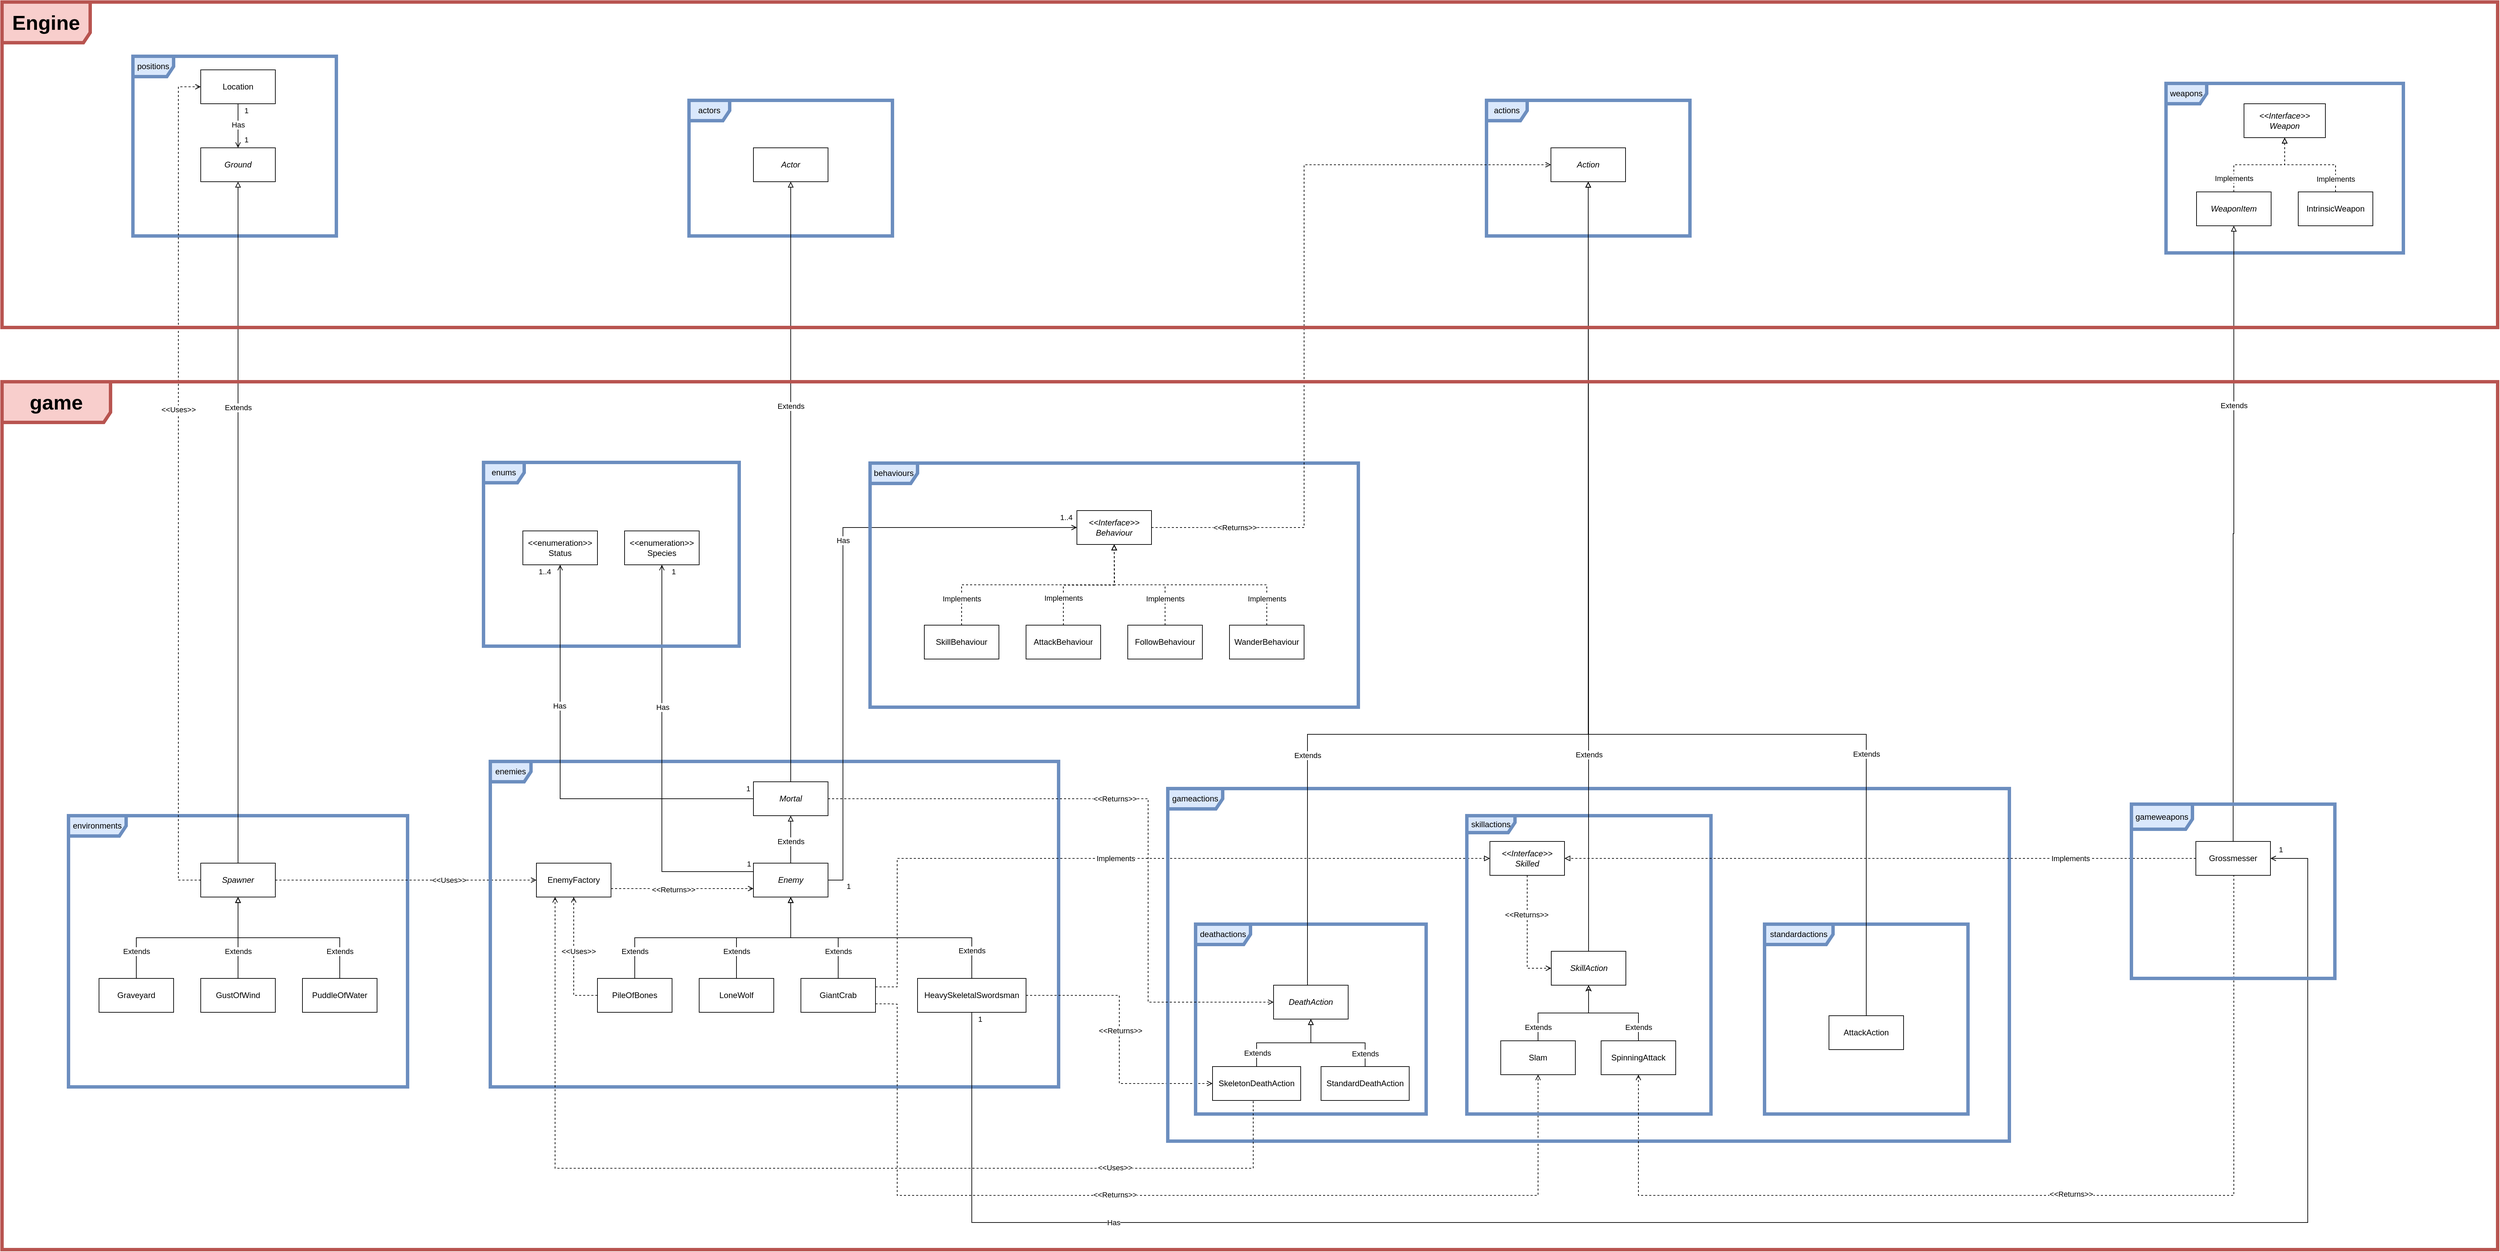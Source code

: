 <mxfile version="21.1.5" type="device">
  <diagram name="Page-1" id="rDroMqvgq4sp8sMrG8O2">
    <mxGraphModel dx="918" dy="1550" grid="1" gridSize="10" guides="1" tooltips="1" connect="1" arrows="1" fold="1" page="1" pageScale="1" pageWidth="850" pageHeight="1100" math="0" shadow="0">
      <root>
        <mxCell id="0" />
        <mxCell id="1" parent="0" />
        <mxCell id="DVrZE9xDPVvh2_FHzCL8-2" value="positions" style="shape=umlFrame;whiteSpace=wrap;html=1;pointerEvents=0;fillColor=#dae8fc;strokeColor=#6c8ebf;strokeWidth=5;" parent="1" vertex="1">
          <mxGeometry x="353" y="-320" width="300" height="265" as="geometry" />
        </mxCell>
        <mxCell id="DVrZE9xDPVvh2_FHzCL8-3" value="&lt;i&gt;Ground&lt;/i&gt;" style="html=1;whiteSpace=wrap;" parent="1" vertex="1">
          <mxGeometry x="453" y="-185" width="110" height="50" as="geometry" />
        </mxCell>
        <mxCell id="DVrZE9xDPVvh2_FHzCL8-4" value="environments" style="shape=umlFrame;whiteSpace=wrap;html=1;pointerEvents=0;width=85;height=30;fillColor=#dae8fc;strokeColor=#6c8ebf;strokeWidth=5;" parent="1" vertex="1">
          <mxGeometry x="258" y="800" width="500" height="400" as="geometry" />
        </mxCell>
        <mxCell id="DVrZE9xDPVvh2_FHzCL8-19" style="edgeStyle=orthogonalEdgeStyle;rounded=0;orthogonalLoop=1;jettySize=auto;html=1;exitX=0.5;exitY=0;exitDx=0;exitDy=0;entryX=0.5;entryY=1;entryDx=0;entryDy=0;endArrow=block;endFill=0;" parent="1" source="DVrZE9xDPVvh2_FHzCL8-6" target="DVrZE9xDPVvh2_FHzCL8-3" edge="1">
          <mxGeometry relative="1" as="geometry" />
        </mxCell>
        <mxCell id="DVrZE9xDPVvh2_FHzCL8-20" value="Extends" style="edgeLabel;html=1;align=center;verticalAlign=middle;resizable=0;points=[];" parent="DVrZE9xDPVvh2_FHzCL8-19" vertex="1" connectable="0">
          <mxGeometry x="-0.098" y="1" relative="1" as="geometry">
            <mxPoint x="1" y="-219" as="offset" />
          </mxGeometry>
        </mxCell>
        <mxCell id="DVrZE9xDPVvh2_FHzCL8-43" style="edgeStyle=orthogonalEdgeStyle;rounded=0;orthogonalLoop=1;jettySize=auto;html=1;exitX=1;exitY=0.5;exitDx=0;exitDy=0;entryX=0;entryY=0.5;entryDx=0;entryDy=0;dashed=1;endArrow=open;endFill=0;" parent="1" source="DVrZE9xDPVvh2_FHzCL8-6" target="DVrZE9xDPVvh2_FHzCL8-41" edge="1">
          <mxGeometry relative="1" as="geometry" />
        </mxCell>
        <mxCell id="DVrZE9xDPVvh2_FHzCL8-48" value="&amp;lt;&amp;lt;Uses&amp;gt;&amp;gt;" style="edgeLabel;html=1;align=center;verticalAlign=middle;resizable=0;points=[];" parent="DVrZE9xDPVvh2_FHzCL8-43" vertex="1" connectable="0">
          <mxGeometry x="0.383" y="2" relative="1" as="geometry">
            <mxPoint x="-10" y="2" as="offset" />
          </mxGeometry>
        </mxCell>
        <mxCell id="nA44q0fjmFgXWdIEp-3O-10" style="edgeStyle=orthogonalEdgeStyle;rounded=0;orthogonalLoop=1;jettySize=auto;html=1;exitX=0;exitY=0.5;exitDx=0;exitDy=0;entryX=0;entryY=0.5;entryDx=0;entryDy=0;dashed=1;endArrow=open;endFill=0;" parent="1" source="DVrZE9xDPVvh2_FHzCL8-6" target="nA44q0fjmFgXWdIEp-3O-5" edge="1">
          <mxGeometry relative="1" as="geometry">
            <Array as="points">
              <mxPoint x="420" y="895" />
              <mxPoint x="420" y="-275" />
            </Array>
          </mxGeometry>
        </mxCell>
        <mxCell id="nA44q0fjmFgXWdIEp-3O-11" value="&amp;lt;&amp;lt;Uses&amp;gt;&amp;gt;" style="edgeLabel;html=1;align=center;verticalAlign=middle;resizable=0;points=[];" parent="nA44q0fjmFgXWdIEp-3O-10" vertex="1" connectable="0">
          <mxGeometry x="0.177" y="-3" relative="1" as="geometry">
            <mxPoint x="-3" as="offset" />
          </mxGeometry>
        </mxCell>
        <mxCell id="DVrZE9xDPVvh2_FHzCL8-6" value="&lt;i&gt;Spawner&lt;/i&gt;" style="html=1;whiteSpace=wrap;" parent="1" vertex="1">
          <mxGeometry x="453" y="870" width="110" height="50" as="geometry" />
        </mxCell>
        <mxCell id="DVrZE9xDPVvh2_FHzCL8-13" style="edgeStyle=orthogonalEdgeStyle;rounded=0;orthogonalLoop=1;jettySize=auto;html=1;exitX=0.5;exitY=0;exitDx=0;exitDy=0;entryX=0.5;entryY=1;entryDx=0;entryDy=0;endArrow=block;endFill=0;" parent="1" source="DVrZE9xDPVvh2_FHzCL8-7" target="DVrZE9xDPVvh2_FHzCL8-6" edge="1">
          <mxGeometry relative="1" as="geometry" />
        </mxCell>
        <mxCell id="DVrZE9xDPVvh2_FHzCL8-16" value="Extends" style="edgeLabel;html=1;align=center;verticalAlign=middle;resizable=0;points=[];" parent="DVrZE9xDPVvh2_FHzCL8-13" vertex="1" connectable="0">
          <mxGeometry x="-0.703" relative="1" as="geometry">
            <mxPoint y="-22" as="offset" />
          </mxGeometry>
        </mxCell>
        <mxCell id="DVrZE9xDPVvh2_FHzCL8-7" value="GustOfWind" style="html=1;whiteSpace=wrap;" parent="1" vertex="1">
          <mxGeometry x="453" y="1040" width="110" height="50" as="geometry" />
        </mxCell>
        <mxCell id="DVrZE9xDPVvh2_FHzCL8-14" style="edgeStyle=orthogonalEdgeStyle;rounded=0;orthogonalLoop=1;jettySize=auto;html=1;exitX=0.5;exitY=0;exitDx=0;exitDy=0;entryX=0.5;entryY=1;entryDx=0;entryDy=0;endArrow=block;endFill=0;" parent="1" source="DVrZE9xDPVvh2_FHzCL8-8" target="DVrZE9xDPVvh2_FHzCL8-6" edge="1">
          <mxGeometry relative="1" as="geometry" />
        </mxCell>
        <mxCell id="DVrZE9xDPVvh2_FHzCL8-17" value="Extends" style="edgeLabel;html=1;align=center;verticalAlign=middle;resizable=0;points=[];" parent="DVrZE9xDPVvh2_FHzCL8-14" vertex="1" connectable="0">
          <mxGeometry x="-0.868" y="-1" relative="1" as="geometry">
            <mxPoint x="-1" y="-22" as="offset" />
          </mxGeometry>
        </mxCell>
        <mxCell id="DVrZE9xDPVvh2_FHzCL8-8" value="PuddleOfWater" style="html=1;whiteSpace=wrap;" parent="1" vertex="1">
          <mxGeometry x="603" y="1040" width="110" height="50" as="geometry" />
        </mxCell>
        <mxCell id="DVrZE9xDPVvh2_FHzCL8-12" style="edgeStyle=orthogonalEdgeStyle;rounded=0;orthogonalLoop=1;jettySize=auto;html=1;exitX=0.5;exitY=0;exitDx=0;exitDy=0;entryX=0.5;entryY=1;entryDx=0;entryDy=0;endArrow=block;endFill=0;" parent="1" source="DVrZE9xDPVvh2_FHzCL8-9" target="DVrZE9xDPVvh2_FHzCL8-6" edge="1">
          <mxGeometry relative="1" as="geometry" />
        </mxCell>
        <mxCell id="DVrZE9xDPVvh2_FHzCL8-18" value="Extends" style="edgeLabel;html=1;align=center;verticalAlign=middle;resizable=0;points=[];" parent="DVrZE9xDPVvh2_FHzCL8-12" vertex="1" connectable="0">
          <mxGeometry x="-0.885" y="2" relative="1" as="geometry">
            <mxPoint x="2" y="-25" as="offset" />
          </mxGeometry>
        </mxCell>
        <mxCell id="DVrZE9xDPVvh2_FHzCL8-9" value="Graveyard" style="html=1;whiteSpace=wrap;" parent="1" vertex="1">
          <mxGeometry x="303" y="1040" width="110" height="50" as="geometry" />
        </mxCell>
        <mxCell id="DVrZE9xDPVvh2_FHzCL8-21" value="actors" style="shape=umlFrame;whiteSpace=wrap;html=1;pointerEvents=0;fillColor=#dae8fc;strokeColor=#6c8ebf;strokeWidth=5;" parent="1" vertex="1">
          <mxGeometry x="1173" y="-255" width="300" height="200" as="geometry" />
        </mxCell>
        <mxCell id="DVrZE9xDPVvh2_FHzCL8-22" value="&lt;i&gt;Actor&lt;/i&gt;" style="html=1;whiteSpace=wrap;" parent="1" vertex="1">
          <mxGeometry x="1268" y="-185" width="110" height="50" as="geometry" />
        </mxCell>
        <mxCell id="DVrZE9xDPVvh2_FHzCL8-23" value="enemies" style="shape=umlFrame;whiteSpace=wrap;html=1;pointerEvents=0;fillColor=#dae8fc;strokeColor=#6c8ebf;strokeWidth=5;" parent="1" vertex="1">
          <mxGeometry x="880" y="720" width="838" height="480" as="geometry" />
        </mxCell>
        <mxCell id="DVrZE9xDPVvh2_FHzCL8-39" style="edgeStyle=orthogonalEdgeStyle;rounded=0;orthogonalLoop=1;jettySize=auto;html=1;exitX=0.5;exitY=0;exitDx=0;exitDy=0;entryX=0.5;entryY=1;entryDx=0;entryDy=0;endArrow=block;endFill=0;" parent="1" source="JSlfss8V1tPt0fPpGnAS-1" target="DVrZE9xDPVvh2_FHzCL8-22" edge="1">
          <mxGeometry relative="1" as="geometry" />
        </mxCell>
        <mxCell id="DVrZE9xDPVvh2_FHzCL8-40" value="Extends" style="edgeLabel;html=1;align=center;verticalAlign=middle;resizable=0;points=[];" parent="DVrZE9xDPVvh2_FHzCL8-39" vertex="1" connectable="0">
          <mxGeometry x="-0.083" y="-1" relative="1" as="geometry">
            <mxPoint x="-1" y="-148" as="offset" />
          </mxGeometry>
        </mxCell>
        <mxCell id="DVrZE9xDPVvh2_FHzCL8-74" style="edgeStyle=orthogonalEdgeStyle;rounded=0;orthogonalLoop=1;jettySize=auto;html=1;entryX=0;entryY=0.5;entryDx=0;entryDy=0;endArrow=open;endFill=0;exitX=1;exitY=0.5;exitDx=0;exitDy=0;" parent="1" source="DVrZE9xDPVvh2_FHzCL8-24" target="DVrZE9xDPVvh2_FHzCL8-62" edge="1">
          <mxGeometry relative="1" as="geometry">
            <mxPoint x="1351" y="860" as="sourcePoint" />
            <Array as="points">
              <mxPoint x="1400" y="895" />
              <mxPoint x="1400" y="375" />
            </Array>
          </mxGeometry>
        </mxCell>
        <mxCell id="DVrZE9xDPVvh2_FHzCL8-75" value="Has" style="edgeLabel;html=1;align=center;verticalAlign=middle;resizable=0;points=[];" parent="DVrZE9xDPVvh2_FHzCL8-74" vertex="1" connectable="0">
          <mxGeometry x="0.185" y="2" relative="1" as="geometry">
            <mxPoint x="2" y="2" as="offset" />
          </mxGeometry>
        </mxCell>
        <mxCell id="DVrZE9xDPVvh2_FHzCL8-76" value="1" style="edgeLabel;html=1;align=center;verticalAlign=middle;resizable=0;points=[];" parent="DVrZE9xDPVvh2_FHzCL8-74" vertex="1" connectable="0">
          <mxGeometry x="-0.955" relative="1" as="geometry">
            <mxPoint x="10" y="9" as="offset" />
          </mxGeometry>
        </mxCell>
        <mxCell id="DVrZE9xDPVvh2_FHzCL8-77" value="1..4" style="edgeLabel;html=1;align=center;verticalAlign=middle;resizable=0;points=[];" parent="DVrZE9xDPVvh2_FHzCL8-74" vertex="1" connectable="0">
          <mxGeometry x="0.931" relative="1" as="geometry">
            <mxPoint x="14" y="-15" as="offset" />
          </mxGeometry>
        </mxCell>
        <mxCell id="JSlfss8V1tPt0fPpGnAS-3" style="edgeStyle=orthogonalEdgeStyle;rounded=0;orthogonalLoop=1;jettySize=auto;html=1;exitX=0.5;exitY=0;exitDx=0;exitDy=0;entryX=0.5;entryY=1;entryDx=0;entryDy=0;endArrow=block;endFill=0;" edge="1" parent="1" source="DVrZE9xDPVvh2_FHzCL8-24" target="JSlfss8V1tPt0fPpGnAS-1">
          <mxGeometry relative="1" as="geometry" />
        </mxCell>
        <mxCell id="JSlfss8V1tPt0fPpGnAS-4" value="Extends" style="edgeLabel;html=1;align=center;verticalAlign=middle;resizable=0;points=[];" vertex="1" connectable="0" parent="JSlfss8V1tPt0fPpGnAS-3">
          <mxGeometry x="-0.167" y="2" relative="1" as="geometry">
            <mxPoint x="2" y="-3" as="offset" />
          </mxGeometry>
        </mxCell>
        <mxCell id="JSlfss8V1tPt0fPpGnAS-11" style="edgeStyle=orthogonalEdgeStyle;rounded=0;orthogonalLoop=1;jettySize=auto;html=1;exitX=0;exitY=0.25;exitDx=0;exitDy=0;entryX=0.5;entryY=1;entryDx=0;entryDy=0;endArrow=open;endFill=0;" edge="1" parent="1" source="DVrZE9xDPVvh2_FHzCL8-24" target="DVrZE9xDPVvh2_FHzCL8-150">
          <mxGeometry relative="1" as="geometry" />
        </mxCell>
        <mxCell id="JSlfss8V1tPt0fPpGnAS-13" value="Has" style="edgeLabel;html=1;align=center;verticalAlign=middle;resizable=0;points=[];" vertex="1" connectable="0" parent="JSlfss8V1tPt0fPpGnAS-11">
          <mxGeometry x="0.287" y="-1" relative="1" as="geometry">
            <mxPoint as="offset" />
          </mxGeometry>
        </mxCell>
        <mxCell id="JSlfss8V1tPt0fPpGnAS-15" value="1" style="edgeLabel;html=1;align=center;verticalAlign=middle;resizable=0;points=[];" vertex="1" connectable="0" parent="JSlfss8V1tPt0fPpGnAS-11">
          <mxGeometry x="-0.943" y="-2" relative="1" as="geometry">
            <mxPoint x="9" y="-10" as="offset" />
          </mxGeometry>
        </mxCell>
        <mxCell id="JSlfss8V1tPt0fPpGnAS-18" value="1" style="edgeLabel;html=1;align=center;verticalAlign=middle;resizable=0;points=[];" vertex="1" connectable="0" parent="JSlfss8V1tPt0fPpGnAS-11">
          <mxGeometry x="0.938" y="-3" relative="1" as="geometry">
            <mxPoint x="14" y="-8" as="offset" />
          </mxGeometry>
        </mxCell>
        <mxCell id="DVrZE9xDPVvh2_FHzCL8-24" value="&lt;i&gt;Enemy&lt;/i&gt;" style="html=1;whiteSpace=wrap;" parent="1" vertex="1">
          <mxGeometry x="1268" y="870" width="110" height="50" as="geometry" />
        </mxCell>
        <mxCell id="DVrZE9xDPVvh2_FHzCL8-33" style="edgeStyle=orthogonalEdgeStyle;rounded=0;orthogonalLoop=1;jettySize=auto;html=1;exitX=0.5;exitY=0;exitDx=0;exitDy=0;endArrow=block;endFill=0;" parent="1" source="DVrZE9xDPVvh2_FHzCL8-25" target="DVrZE9xDPVvh2_FHzCL8-24" edge="1">
          <mxGeometry relative="1" as="geometry" />
        </mxCell>
        <mxCell id="DVrZE9xDPVvh2_FHzCL8-37" value="Extends" style="edgeLabel;html=1;align=center;verticalAlign=middle;resizable=0;points=[];" parent="DVrZE9xDPVvh2_FHzCL8-33" vertex="1" connectable="0">
          <mxGeometry x="-0.864" y="-1" relative="1" as="geometry">
            <mxPoint x="-1" y="-27" as="offset" />
          </mxGeometry>
        </mxCell>
        <mxCell id="DVrZE9xDPVvh2_FHzCL8-118" style="edgeStyle=orthogonalEdgeStyle;rounded=0;orthogonalLoop=1;jettySize=auto;html=1;endArrow=open;endFill=0;dashed=1;entryX=0.5;entryY=1;entryDx=0;entryDy=0;exitX=1;exitY=0.75;exitDx=0;exitDy=0;" parent="1" source="DVrZE9xDPVvh2_FHzCL8-25" target="DVrZE9xDPVvh2_FHzCL8-102" edge="1">
          <mxGeometry relative="1" as="geometry">
            <Array as="points">
              <mxPoint x="1470" y="1078" />
              <mxPoint x="1480" y="1078" />
              <mxPoint x="1480" y="1360" />
              <mxPoint x="2425" y="1360" />
            </Array>
            <mxPoint x="1470" y="1065" as="sourcePoint" />
          </mxGeometry>
        </mxCell>
        <mxCell id="DVrZE9xDPVvh2_FHzCL8-119" value="&amp;lt;&amp;lt;Returns&amp;gt;&amp;gt;" style="edgeLabel;html=1;align=center;verticalAlign=middle;resizable=0;points=[];" parent="DVrZE9xDPVvh2_FHzCL8-118" vertex="1" connectable="0">
          <mxGeometry x="-0.12" y="-3" relative="1" as="geometry">
            <mxPoint x="2" y="-4" as="offset" />
          </mxGeometry>
        </mxCell>
        <mxCell id="GWkKmIc5PLOBVZ-B5JVU-7" style="edgeStyle=orthogonalEdgeStyle;rounded=0;orthogonalLoop=1;jettySize=auto;html=1;exitX=1;exitY=0.25;exitDx=0;exitDy=0;entryX=0;entryY=0.5;entryDx=0;entryDy=0;dashed=1;endArrow=block;endFill=0;" parent="1" source="DVrZE9xDPVvh2_FHzCL8-25" target="nA44q0fjmFgXWdIEp-3O-13" edge="1">
          <mxGeometry relative="1" as="geometry">
            <Array as="points">
              <mxPoint x="1480" y="1053" />
              <mxPoint x="1480" y="863" />
            </Array>
          </mxGeometry>
        </mxCell>
        <mxCell id="GWkKmIc5PLOBVZ-B5JVU-8" value="Implements" style="edgeLabel;html=1;align=center;verticalAlign=middle;resizable=0;points=[];" parent="GWkKmIc5PLOBVZ-B5JVU-7" vertex="1" connectable="0">
          <mxGeometry x="-0.019" y="-2" relative="1" as="geometry">
            <mxPoint x="6" y="-2" as="offset" />
          </mxGeometry>
        </mxCell>
        <mxCell id="DVrZE9xDPVvh2_FHzCL8-25" value="GiantCrab" style="html=1;whiteSpace=wrap;" parent="1" vertex="1">
          <mxGeometry x="1338" y="1040" width="110" height="50" as="geometry" />
        </mxCell>
        <mxCell id="DVrZE9xDPVvh2_FHzCL8-34" style="edgeStyle=orthogonalEdgeStyle;rounded=0;orthogonalLoop=1;jettySize=auto;html=1;exitX=0.5;exitY=0;exitDx=0;exitDy=0;entryX=0.5;entryY=1;entryDx=0;entryDy=0;endArrow=block;endFill=0;" parent="1" source="DVrZE9xDPVvh2_FHzCL8-26" target="DVrZE9xDPVvh2_FHzCL8-24" edge="1">
          <mxGeometry relative="1" as="geometry" />
        </mxCell>
        <mxCell id="DVrZE9xDPVvh2_FHzCL8-38" value="Extends" style="edgeLabel;html=1;align=center;verticalAlign=middle;resizable=0;points=[];" parent="DVrZE9xDPVvh2_FHzCL8-34" vertex="1" connectable="0">
          <mxGeometry x="-0.899" y="2" relative="1" as="geometry">
            <mxPoint x="2" y="-22" as="offset" />
          </mxGeometry>
        </mxCell>
        <mxCell id="nA44q0fjmFgXWdIEp-3O-1" style="edgeStyle=orthogonalEdgeStyle;rounded=0;orthogonalLoop=1;jettySize=auto;html=1;endArrow=open;endFill=0;exitX=0.5;exitY=1;exitDx=0;exitDy=0;entryX=1;entryY=0.5;entryDx=0;entryDy=0;" parent="1" source="DVrZE9xDPVvh2_FHzCL8-26" target="GWkKmIc5PLOBVZ-B5JVU-1" edge="1">
          <mxGeometry relative="1" as="geometry">
            <Array as="points">
              <mxPoint x="1590" y="1400" />
              <mxPoint x="3560" y="1400" />
              <mxPoint x="3560" y="863" />
            </Array>
          </mxGeometry>
        </mxCell>
        <mxCell id="nA44q0fjmFgXWdIEp-3O-2" value="Has" style="edgeLabel;html=1;align=center;verticalAlign=middle;resizable=0;points=[];" parent="nA44q0fjmFgXWdIEp-3O-1" vertex="1" connectable="0">
          <mxGeometry x="-0.562" y="1" relative="1" as="geometry">
            <mxPoint x="-110" y="1" as="offset" />
          </mxGeometry>
        </mxCell>
        <mxCell id="nA44q0fjmFgXWdIEp-3O-3" value="1" style="edgeLabel;html=1;align=center;verticalAlign=middle;resizable=0;points=[];" parent="nA44q0fjmFgXWdIEp-3O-1" vertex="1" connectable="0">
          <mxGeometry x="-0.993" y="2" relative="1" as="geometry">
            <mxPoint x="10" as="offset" />
          </mxGeometry>
        </mxCell>
        <mxCell id="nA44q0fjmFgXWdIEp-3O-4" value="1" style="edgeLabel;html=1;align=center;verticalAlign=middle;resizable=0;points=[];" parent="nA44q0fjmFgXWdIEp-3O-1" vertex="1" connectable="0">
          <mxGeometry x="0.968" relative="1" as="geometry">
            <mxPoint x="-31" y="-13" as="offset" />
          </mxGeometry>
        </mxCell>
        <mxCell id="nA44q0fjmFgXWdIEp-3O-25" style="edgeStyle=orthogonalEdgeStyle;rounded=0;orthogonalLoop=1;jettySize=auto;html=1;exitX=1;exitY=0.5;exitDx=0;exitDy=0;entryX=0;entryY=0.5;entryDx=0;entryDy=0;dashed=1;endArrow=open;endFill=0;" parent="1" source="DVrZE9xDPVvh2_FHzCL8-26" target="DVrZE9xDPVvh2_FHzCL8-107" edge="1">
          <mxGeometry relative="1" as="geometry" />
        </mxCell>
        <mxCell id="nA44q0fjmFgXWdIEp-3O-27" value="&amp;lt;&amp;lt;Returns&amp;gt;&amp;gt;" style="edgeLabel;html=1;align=center;verticalAlign=middle;resizable=0;points=[];" parent="nA44q0fjmFgXWdIEp-3O-25" vertex="1" connectable="0">
          <mxGeometry x="-0.063" y="1" relative="1" as="geometry">
            <mxPoint as="offset" />
          </mxGeometry>
        </mxCell>
        <mxCell id="DVrZE9xDPVvh2_FHzCL8-26" value="HeavySkeletalSwordsman" style="html=1;whiteSpace=wrap;" parent="1" vertex="1">
          <mxGeometry x="1510" y="1040" width="160" height="50" as="geometry" />
        </mxCell>
        <mxCell id="DVrZE9xDPVvh2_FHzCL8-32" style="edgeStyle=orthogonalEdgeStyle;rounded=0;orthogonalLoop=1;jettySize=auto;html=1;exitX=0.5;exitY=0;exitDx=0;exitDy=0;endArrow=block;endFill=0;" parent="1" source="DVrZE9xDPVvh2_FHzCL8-27" target="DVrZE9xDPVvh2_FHzCL8-24" edge="1">
          <mxGeometry relative="1" as="geometry" />
        </mxCell>
        <mxCell id="DVrZE9xDPVvh2_FHzCL8-36" value="Extends" style="edgeLabel;html=1;align=center;verticalAlign=middle;resizable=0;points=[];" parent="DVrZE9xDPVvh2_FHzCL8-32" vertex="1" connectable="0">
          <mxGeometry x="-0.888" relative="1" as="geometry">
            <mxPoint y="-29" as="offset" />
          </mxGeometry>
        </mxCell>
        <mxCell id="DVrZE9xDPVvh2_FHzCL8-27" value="LoneWolf" style="html=1;whiteSpace=wrap;" parent="1" vertex="1">
          <mxGeometry x="1188" y="1040" width="110" height="50" as="geometry" />
        </mxCell>
        <mxCell id="DVrZE9xDPVvh2_FHzCL8-31" style="edgeStyle=orthogonalEdgeStyle;rounded=0;orthogonalLoop=1;jettySize=auto;html=1;exitX=0.5;exitY=0;exitDx=0;exitDy=0;entryX=0.5;entryY=1;entryDx=0;entryDy=0;endArrow=block;endFill=0;" parent="1" source="DVrZE9xDPVvh2_FHzCL8-28" target="DVrZE9xDPVvh2_FHzCL8-24" edge="1">
          <mxGeometry relative="1" as="geometry" />
        </mxCell>
        <mxCell id="DVrZE9xDPVvh2_FHzCL8-35" value="Extends" style="edgeLabel;html=1;align=center;verticalAlign=middle;resizable=0;points=[];" parent="DVrZE9xDPVvh2_FHzCL8-31" vertex="1" connectable="0">
          <mxGeometry x="-0.907" y="1" relative="1" as="geometry">
            <mxPoint x="1" y="-24" as="offset" />
          </mxGeometry>
        </mxCell>
        <mxCell id="DVrZE9xDPVvh2_FHzCL8-42" style="edgeStyle=orthogonalEdgeStyle;rounded=0;orthogonalLoop=1;jettySize=auto;html=1;exitX=0;exitY=0.5;exitDx=0;exitDy=0;dashed=1;endArrow=open;endFill=0;" parent="1" source="DVrZE9xDPVvh2_FHzCL8-28" target="DVrZE9xDPVvh2_FHzCL8-41" edge="1">
          <mxGeometry relative="1" as="geometry" />
        </mxCell>
        <mxCell id="DVrZE9xDPVvh2_FHzCL8-46" value="&amp;lt;&amp;lt;Uses&amp;gt;&amp;gt;" style="edgeLabel;html=1;align=center;verticalAlign=middle;resizable=0;points=[];" parent="DVrZE9xDPVvh2_FHzCL8-42" vertex="1" connectable="0">
          <mxGeometry x="0.091" relative="1" as="geometry">
            <mxPoint x="7" y="-2" as="offset" />
          </mxGeometry>
        </mxCell>
        <mxCell id="DVrZE9xDPVvh2_FHzCL8-28" value="PileOfBones" style="html=1;whiteSpace=wrap;" parent="1" vertex="1">
          <mxGeometry x="1038" y="1040" width="110" height="50" as="geometry" />
        </mxCell>
        <mxCell id="DVrZE9xDPVvh2_FHzCL8-44" style="edgeStyle=orthogonalEdgeStyle;rounded=0;orthogonalLoop=1;jettySize=auto;html=1;dashed=1;endArrow=open;endFill=0;exitX=1;exitY=0.75;exitDx=0;exitDy=0;entryX=0;entryY=0.75;entryDx=0;entryDy=0;" parent="1" source="DVrZE9xDPVvh2_FHzCL8-41" target="DVrZE9xDPVvh2_FHzCL8-24" edge="1">
          <mxGeometry relative="1" as="geometry">
            <Array as="points">
              <mxPoint x="1220" y="908" />
              <mxPoint x="1220" y="908" />
            </Array>
            <mxPoint x="1090" y="895" as="sourcePoint" />
            <mxPoint x="1250" y="900" as="targetPoint" />
          </mxGeometry>
        </mxCell>
        <mxCell id="DVrZE9xDPVvh2_FHzCL8-47" value="&amp;lt;&amp;lt;Returns&amp;gt;&amp;gt;" style="edgeLabel;html=1;align=center;verticalAlign=middle;resizable=0;points=[];" parent="DVrZE9xDPVvh2_FHzCL8-44" vertex="1" connectable="0">
          <mxGeometry x="-0.127" y="-1" relative="1" as="geometry">
            <mxPoint as="offset" />
          </mxGeometry>
        </mxCell>
        <mxCell id="DVrZE9xDPVvh2_FHzCL8-41" value="EnemyFactory" style="html=1;whiteSpace=wrap;" parent="1" vertex="1">
          <mxGeometry x="948" y="870" width="110" height="50" as="geometry" />
        </mxCell>
        <mxCell id="DVrZE9xDPVvh2_FHzCL8-54" value="actions" style="shape=umlFrame;whiteSpace=wrap;html=1;pointerEvents=0;fillColor=#dae8fc;strokeColor=#6c8ebf;strokeWidth=5;" parent="1" vertex="1">
          <mxGeometry x="2349" y="-255" width="300" height="200" as="geometry" />
        </mxCell>
        <mxCell id="DVrZE9xDPVvh2_FHzCL8-55" value="gameactions" style="shape=umlFrame;whiteSpace=wrap;html=1;pointerEvents=0;width=81;height=30;fillColor=#dae8fc;strokeColor=#6c8ebf;strokeWidth=5;" parent="1" vertex="1">
          <mxGeometry x="1879" y="760" width="1241" height="520" as="geometry" />
        </mxCell>
        <mxCell id="DVrZE9xDPVvh2_FHzCL8-56" value="&lt;i&gt;Action&lt;/i&gt;" style="html=1;whiteSpace=wrap;" parent="1" vertex="1">
          <mxGeometry x="2444" y="-185" width="110" height="50" as="geometry" />
        </mxCell>
        <mxCell id="DVrZE9xDPVvh2_FHzCL8-57" value="behaviours" style="shape=umlFrame;whiteSpace=wrap;html=1;pointerEvents=0;width=70;height=30;fillColor=#dae8fc;strokeColor=#6c8ebf;strokeWidth=5;" parent="1" vertex="1">
          <mxGeometry x="1440" y="280" width="720" height="360" as="geometry" />
        </mxCell>
        <mxCell id="DVrZE9xDPVvh2_FHzCL8-64" style="edgeStyle=orthogonalEdgeStyle;rounded=0;orthogonalLoop=1;jettySize=auto;html=1;exitX=0.5;exitY=0;exitDx=0;exitDy=0;dashed=1;endArrow=block;endFill=0;" parent="1" source="DVrZE9xDPVvh2_FHzCL8-58" edge="1">
          <mxGeometry relative="1" as="geometry">
            <mxPoint x="1800" y="400" as="targetPoint" />
          </mxGeometry>
        </mxCell>
        <mxCell id="DVrZE9xDPVvh2_FHzCL8-68" value="Implements" style="edgeLabel;html=1;align=center;verticalAlign=middle;resizable=0;points=[];" parent="DVrZE9xDPVvh2_FHzCL8-64" vertex="1" connectable="0">
          <mxGeometry x="-0.827" relative="1" as="geometry">
            <mxPoint y="-23" as="offset" />
          </mxGeometry>
        </mxCell>
        <mxCell id="DVrZE9xDPVvh2_FHzCL8-58" value="AttackBehaviour" style="html=1;whiteSpace=wrap;" parent="1" vertex="1">
          <mxGeometry x="1670" y="519" width="110" height="50" as="geometry" />
        </mxCell>
        <mxCell id="DVrZE9xDPVvh2_FHzCL8-65" style="edgeStyle=orthogonalEdgeStyle;rounded=0;orthogonalLoop=1;jettySize=auto;html=1;exitX=0.5;exitY=0;exitDx=0;exitDy=0;entryX=0.5;entryY=1;entryDx=0;entryDy=0;dashed=1;endArrow=block;endFill=0;" parent="1" source="DVrZE9xDPVvh2_FHzCL8-59" target="DVrZE9xDPVvh2_FHzCL8-62" edge="1">
          <mxGeometry relative="1" as="geometry" />
        </mxCell>
        <mxCell id="DVrZE9xDPVvh2_FHzCL8-69" value="Implements" style="edgeLabel;html=1;align=center;verticalAlign=middle;resizable=0;points=[];" parent="DVrZE9xDPVvh2_FHzCL8-65" vertex="1" connectable="0">
          <mxGeometry x="-0.839" y="1" relative="1" as="geometry">
            <mxPoint x="1" y="-24" as="offset" />
          </mxGeometry>
        </mxCell>
        <mxCell id="DVrZE9xDPVvh2_FHzCL8-59" value="FollowBehaviour" style="html=1;whiteSpace=wrap;" parent="1" vertex="1">
          <mxGeometry x="1820" y="519" width="110" height="50" as="geometry" />
        </mxCell>
        <mxCell id="DVrZE9xDPVvh2_FHzCL8-66" style="edgeStyle=orthogonalEdgeStyle;rounded=0;orthogonalLoop=1;jettySize=auto;html=1;exitX=0.5;exitY=0;exitDx=0;exitDy=0;entryX=0.5;entryY=1;entryDx=0;entryDy=0;dashed=1;endArrow=block;endFill=0;" parent="1" source="DVrZE9xDPVvh2_FHzCL8-60" target="DVrZE9xDPVvh2_FHzCL8-62" edge="1">
          <mxGeometry relative="1" as="geometry" />
        </mxCell>
        <mxCell id="DVrZE9xDPVvh2_FHzCL8-71" value="Implements" style="edgeLabel;html=1;align=center;verticalAlign=middle;resizable=0;points=[];" parent="DVrZE9xDPVvh2_FHzCL8-66" vertex="1" connectable="0">
          <mxGeometry x="-0.909" y="2" relative="1" as="geometry">
            <mxPoint x="2" y="-24" as="offset" />
          </mxGeometry>
        </mxCell>
        <mxCell id="DVrZE9xDPVvh2_FHzCL8-60" value="WanderBehaviour" style="html=1;whiteSpace=wrap;" parent="1" vertex="1">
          <mxGeometry x="1970" y="519" width="110" height="50" as="geometry" />
        </mxCell>
        <mxCell id="DVrZE9xDPVvh2_FHzCL8-63" style="edgeStyle=orthogonalEdgeStyle;rounded=0;orthogonalLoop=1;jettySize=auto;html=1;exitX=0.5;exitY=0;exitDx=0;exitDy=0;entryX=0.5;entryY=1;entryDx=0;entryDy=0;dashed=1;endArrow=block;endFill=0;" parent="1" source="DVrZE9xDPVvh2_FHzCL8-61" target="DVrZE9xDPVvh2_FHzCL8-62" edge="1">
          <mxGeometry relative="1" as="geometry" />
        </mxCell>
        <mxCell id="DVrZE9xDPVvh2_FHzCL8-67" value="Implements" style="edgeLabel;html=1;align=center;verticalAlign=middle;resizable=0;points=[];" parent="DVrZE9xDPVvh2_FHzCL8-63" vertex="1" connectable="0">
          <mxGeometry x="-0.895" y="1" relative="1" as="geometry">
            <mxPoint x="1" y="-21" as="offset" />
          </mxGeometry>
        </mxCell>
        <mxCell id="DVrZE9xDPVvh2_FHzCL8-61" value="SkillBehaviour" style="html=1;whiteSpace=wrap;" parent="1" vertex="1">
          <mxGeometry x="1520" y="519" width="110" height="50" as="geometry" />
        </mxCell>
        <mxCell id="DVrZE9xDPVvh2_FHzCL8-78" style="edgeStyle=orthogonalEdgeStyle;rounded=0;orthogonalLoop=1;jettySize=auto;html=1;dashed=1;endArrow=open;endFill=0;exitX=1;exitY=0.5;exitDx=0;exitDy=0;entryX=0;entryY=0.5;entryDx=0;entryDy=0;" parent="1" source="DVrZE9xDPVvh2_FHzCL8-62" target="DVrZE9xDPVvh2_FHzCL8-56" edge="1">
          <mxGeometry relative="1" as="geometry">
            <mxPoint x="2444" y="-160" as="targetPoint" />
            <Array as="points">
              <mxPoint x="2080" y="375" />
              <mxPoint x="2080" y="-160" />
            </Array>
          </mxGeometry>
        </mxCell>
        <mxCell id="DVrZE9xDPVvh2_FHzCL8-80" value="&amp;lt;&amp;lt;Returns&amp;gt;&amp;gt;" style="edgeLabel;html=1;align=center;verticalAlign=middle;resizable=0;points=[];" parent="DVrZE9xDPVvh2_FHzCL8-78" vertex="1" connectable="0">
          <mxGeometry x="-0.743" y="-1" relative="1" as="geometry">
            <mxPoint x="-22" y="-1" as="offset" />
          </mxGeometry>
        </mxCell>
        <mxCell id="DVrZE9xDPVvh2_FHzCL8-62" value="&lt;i&gt;&amp;lt;&amp;lt;Interface&amp;gt;&amp;gt;&lt;br&gt;Behaviour&lt;br&gt;&lt;/i&gt;" style="html=1;whiteSpace=wrap;" parent="1" vertex="1">
          <mxGeometry x="1745" y="350" width="110" height="50" as="geometry" />
        </mxCell>
        <mxCell id="DVrZE9xDPVvh2_FHzCL8-81" value="standardactions" style="shape=umlFrame;whiteSpace=wrap;html=1;pointerEvents=0;width=101;height=30;fillColor=#dae8fc;strokeColor=#6c8ebf;strokeWidth=5;" parent="1" vertex="1">
          <mxGeometry x="2759" y="960" width="300" height="280" as="geometry" />
        </mxCell>
        <mxCell id="DVrZE9xDPVvh2_FHzCL8-82" value="skillactions" style="shape=umlFrame;whiteSpace=wrap;html=1;pointerEvents=0;width=71;height=25;fillColor=#dae8fc;strokeColor=#6c8ebf;strokeWidth=5;" parent="1" vertex="1">
          <mxGeometry x="2320" y="800" width="360" height="440" as="geometry" />
        </mxCell>
        <mxCell id="DVrZE9xDPVvh2_FHzCL8-83" value="deathactions" style="shape=umlFrame;whiteSpace=wrap;html=1;pointerEvents=0;width=81;height=30;fillColor=#dae8fc;strokeColor=#6c8ebf;strokeWidth=5;" parent="1" vertex="1">
          <mxGeometry x="1920" y="960" width="340" height="280" as="geometry" />
        </mxCell>
        <mxCell id="DVrZE9xDPVvh2_FHzCL8-92" style="edgeStyle=orthogonalEdgeStyle;rounded=0;orthogonalLoop=1;jettySize=auto;html=1;exitX=0.5;exitY=0;exitDx=0;exitDy=0;entryX=0.5;entryY=1;entryDx=0;entryDy=0;endArrow=block;endFill=0;" parent="1" source="DVrZE9xDPVvh2_FHzCL8-84" target="DVrZE9xDPVvh2_FHzCL8-56" edge="1">
          <mxGeometry relative="1" as="geometry">
            <mxPoint x="2640" y="177.333" as="targetPoint" />
          </mxGeometry>
        </mxCell>
        <mxCell id="DVrZE9xDPVvh2_FHzCL8-95" value="Extends" style="edgeLabel;html=1;align=center;verticalAlign=middle;resizable=0;points=[];" parent="DVrZE9xDPVvh2_FHzCL8-92" vertex="1" connectable="0">
          <mxGeometry x="-0.697" y="4" relative="1" as="geometry">
            <mxPoint x="4" y="-118" as="offset" />
          </mxGeometry>
        </mxCell>
        <mxCell id="DVrZE9xDPVvh2_FHzCL8-84" value="&lt;i&gt;SkillAction&lt;/i&gt;" style="html=1;whiteSpace=wrap;" parent="1" vertex="1">
          <mxGeometry x="2444.5" y="1000" width="110" height="50" as="geometry" />
        </mxCell>
        <mxCell id="DVrZE9xDPVvh2_FHzCL8-91" style="edgeStyle=orthogonalEdgeStyle;rounded=0;orthogonalLoop=1;jettySize=auto;html=1;exitX=0.5;exitY=0;exitDx=0;exitDy=0;entryX=0.5;entryY=1;entryDx=0;entryDy=0;endArrow=block;endFill=0;" parent="1" source="DVrZE9xDPVvh2_FHzCL8-86" target="DVrZE9xDPVvh2_FHzCL8-56" edge="1">
          <mxGeometry relative="1" as="geometry">
            <Array as="points">
              <mxPoint x="2085" y="680" />
              <mxPoint x="2499" y="680" />
            </Array>
          </mxGeometry>
        </mxCell>
        <mxCell id="DVrZE9xDPVvh2_FHzCL8-94" value="Extends" style="edgeLabel;html=1;align=center;verticalAlign=middle;resizable=0;points=[];" parent="DVrZE9xDPVvh2_FHzCL8-91" vertex="1" connectable="0">
          <mxGeometry x="-0.576" y="4" relative="1" as="geometry">
            <mxPoint x="4" y="-4" as="offset" />
          </mxGeometry>
        </mxCell>
        <mxCell id="DVrZE9xDPVvh2_FHzCL8-86" value="&lt;i&gt;DeathAction&lt;/i&gt;" style="html=1;whiteSpace=wrap;" parent="1" vertex="1">
          <mxGeometry x="2035" y="1050" width="110" height="50" as="geometry" />
        </mxCell>
        <mxCell id="DVrZE9xDPVvh2_FHzCL8-93" style="edgeStyle=orthogonalEdgeStyle;rounded=0;orthogonalLoop=1;jettySize=auto;html=1;exitX=0.5;exitY=0;exitDx=0;exitDy=0;entryX=0.5;entryY=1;entryDx=0;entryDy=0;endArrow=block;endFill=0;" parent="1" source="DVrZE9xDPVvh2_FHzCL8-90" target="DVrZE9xDPVvh2_FHzCL8-56" edge="1">
          <mxGeometry relative="1" as="geometry">
            <mxPoint x="2660" y="130" as="targetPoint" />
            <Array as="points">
              <mxPoint x="2909" y="680" />
              <mxPoint x="2499" y="680" />
            </Array>
          </mxGeometry>
        </mxCell>
        <mxCell id="DVrZE9xDPVvh2_FHzCL8-96" value="Extends" style="edgeLabel;html=1;align=center;verticalAlign=middle;resizable=0;points=[];" parent="DVrZE9xDPVvh2_FHzCL8-93" vertex="1" connectable="0">
          <mxGeometry x="-0.579" y="-4" relative="1" as="geometry">
            <mxPoint x="-4" y="-41" as="offset" />
          </mxGeometry>
        </mxCell>
        <mxCell id="DVrZE9xDPVvh2_FHzCL8-90" value="AttackAction" style="html=1;whiteSpace=wrap;" parent="1" vertex="1">
          <mxGeometry x="2854" y="1095" width="110" height="50" as="geometry" />
        </mxCell>
        <mxCell id="DVrZE9xDPVvh2_FHzCL8-104" style="edgeStyle=orthogonalEdgeStyle;rounded=0;orthogonalLoop=1;jettySize=auto;html=1;exitX=0.5;exitY=0;exitDx=0;exitDy=0;entryX=0.5;entryY=1;entryDx=0;entryDy=0;endArrow=classic;endFill=0;" parent="1" source="DVrZE9xDPVvh2_FHzCL8-101" target="DVrZE9xDPVvh2_FHzCL8-84" edge="1">
          <mxGeometry relative="1" as="geometry" />
        </mxCell>
        <mxCell id="DVrZE9xDPVvh2_FHzCL8-105" value="Extends" style="edgeLabel;html=1;align=center;verticalAlign=middle;resizable=0;points=[];" parent="DVrZE9xDPVvh2_FHzCL8-104" vertex="1" connectable="0">
          <mxGeometry x="-0.557" y="-2" relative="1" as="geometry">
            <mxPoint x="-2" y="14" as="offset" />
          </mxGeometry>
        </mxCell>
        <mxCell id="DVrZE9xDPVvh2_FHzCL8-101" value="SpinningAttack" style="html=1;whiteSpace=wrap;" parent="1" vertex="1">
          <mxGeometry x="2518" y="1132" width="110" height="50" as="geometry" />
        </mxCell>
        <mxCell id="DVrZE9xDPVvh2_FHzCL8-103" style="edgeStyle=orthogonalEdgeStyle;rounded=0;orthogonalLoop=1;jettySize=auto;html=1;exitX=0.5;exitY=0;exitDx=0;exitDy=0;entryX=0.5;entryY=1;entryDx=0;entryDy=0;endArrow=classic;endFill=0;" parent="1" source="DVrZE9xDPVvh2_FHzCL8-102" target="DVrZE9xDPVvh2_FHzCL8-84" edge="1">
          <mxGeometry relative="1" as="geometry">
            <Array as="points">
              <mxPoint x="2425" y="1091" />
              <mxPoint x="2499" y="1091" />
            </Array>
          </mxGeometry>
        </mxCell>
        <mxCell id="DVrZE9xDPVvh2_FHzCL8-106" value="Extends" style="edgeLabel;html=1;align=center;verticalAlign=middle;resizable=0;points=[];" parent="DVrZE9xDPVvh2_FHzCL8-103" vertex="1" connectable="0">
          <mxGeometry x="-0.575" y="2" relative="1" as="geometry">
            <mxPoint x="2" y="13" as="offset" />
          </mxGeometry>
        </mxCell>
        <mxCell id="DVrZE9xDPVvh2_FHzCL8-102" value="Slam" style="html=1;whiteSpace=wrap;" parent="1" vertex="1">
          <mxGeometry x="2370" y="1132" width="110" height="50" as="geometry" />
        </mxCell>
        <mxCell id="DVrZE9xDPVvh2_FHzCL8-108" style="edgeStyle=orthogonalEdgeStyle;rounded=0;orthogonalLoop=1;jettySize=auto;html=1;exitX=0.5;exitY=0;exitDx=0;exitDy=0;entryX=0.5;entryY=1;entryDx=0;entryDy=0;endArrow=block;endFill=0;" parent="1" source="DVrZE9xDPVvh2_FHzCL8-107" target="DVrZE9xDPVvh2_FHzCL8-86" edge="1">
          <mxGeometry relative="1" as="geometry" />
        </mxCell>
        <mxCell id="DVrZE9xDPVvh2_FHzCL8-109" value="Extends" style="edgeLabel;html=1;align=center;verticalAlign=middle;resizable=0;points=[];" parent="DVrZE9xDPVvh2_FHzCL8-108" vertex="1" connectable="0">
          <mxGeometry x="-0.262" y="-1" relative="1" as="geometry">
            <mxPoint x="-20" y="14" as="offset" />
          </mxGeometry>
        </mxCell>
        <mxCell id="DVrZE9xDPVvh2_FHzCL8-116" style="edgeStyle=orthogonalEdgeStyle;rounded=0;orthogonalLoop=1;jettySize=auto;html=1;exitX=0.5;exitY=1;exitDx=0;exitDy=0;entryX=0.25;entryY=1;entryDx=0;entryDy=0;dashed=1;endArrow=open;endFill=0;" parent="1" source="DVrZE9xDPVvh2_FHzCL8-107" target="DVrZE9xDPVvh2_FHzCL8-41" edge="1">
          <mxGeometry relative="1" as="geometry">
            <Array as="points">
              <mxPoint x="2005" y="1220" />
              <mxPoint x="2005" y="1320" />
              <mxPoint x="976" y="1320" />
            </Array>
          </mxGeometry>
        </mxCell>
        <mxCell id="nA44q0fjmFgXWdIEp-3O-37" value="&amp;lt;&amp;lt;Uses&amp;gt;&amp;gt;" style="edgeLabel;html=1;align=center;verticalAlign=middle;resizable=0;points=[];" parent="DVrZE9xDPVvh2_FHzCL8-116" vertex="1" connectable="0">
          <mxGeometry x="-0.594" y="-1" relative="1" as="geometry">
            <mxPoint x="2" as="offset" />
          </mxGeometry>
        </mxCell>
        <mxCell id="DVrZE9xDPVvh2_FHzCL8-107" value="SkeletonDeathAction" style="html=1;whiteSpace=wrap;" parent="1" vertex="1">
          <mxGeometry x="1945" y="1170" width="130" height="50" as="geometry" />
        </mxCell>
        <mxCell id="DVrZE9xDPVvh2_FHzCL8-122" value="weapons" style="shape=umlFrame;whiteSpace=wrap;html=1;pointerEvents=0;fillColor=#dae8fc;strokeColor=#6c8ebf;strokeWidth=5;" parent="1" vertex="1">
          <mxGeometry x="3351" y="-280" width="350" height="250" as="geometry" />
        </mxCell>
        <mxCell id="DVrZE9xDPVvh2_FHzCL8-128" style="edgeStyle=orthogonalEdgeStyle;rounded=0;orthogonalLoop=1;jettySize=auto;html=1;exitX=0.5;exitY=0;exitDx=0;exitDy=0;entryX=0.5;entryY=1;entryDx=0;entryDy=0;endArrow=block;endFill=0;dashed=1;" parent="1" source="DVrZE9xDPVvh2_FHzCL8-124" target="DVrZE9xDPVvh2_FHzCL8-126" edge="1">
          <mxGeometry relative="1" as="geometry" />
        </mxCell>
        <mxCell id="DVrZE9xDPVvh2_FHzCL8-131" value="Implements" style="edgeLabel;html=1;align=center;verticalAlign=middle;resizable=0;points=[];" parent="DVrZE9xDPVvh2_FHzCL8-128" vertex="1" connectable="0">
          <mxGeometry x="-0.607" y="-1" relative="1" as="geometry">
            <mxPoint x="-1" y="10" as="offset" />
          </mxGeometry>
        </mxCell>
        <mxCell id="DVrZE9xDPVvh2_FHzCL8-124" value="&lt;i&gt;WeaponItem&lt;/i&gt;" style="html=1;whiteSpace=wrap;" parent="1" vertex="1">
          <mxGeometry x="3396" y="-120" width="110" height="50" as="geometry" />
        </mxCell>
        <mxCell id="DVrZE9xDPVvh2_FHzCL8-129" style="edgeStyle=orthogonalEdgeStyle;rounded=0;orthogonalLoop=1;jettySize=auto;html=1;exitX=0.5;exitY=0;exitDx=0;exitDy=0;entryX=0.5;entryY=1;entryDx=0;entryDy=0;endArrow=block;endFill=0;dashed=1;" parent="1" source="DVrZE9xDPVvh2_FHzCL8-125" target="DVrZE9xDPVvh2_FHzCL8-126" edge="1">
          <mxGeometry relative="1" as="geometry" />
        </mxCell>
        <mxCell id="DVrZE9xDPVvh2_FHzCL8-130" value="Implements" style="edgeLabel;html=1;align=center;verticalAlign=middle;resizable=0;points=[];" parent="DVrZE9xDPVvh2_FHzCL8-129" vertex="1" connectable="0">
          <mxGeometry x="-0.617" y="-2" relative="1" as="geometry">
            <mxPoint x="-2" y="10" as="offset" />
          </mxGeometry>
        </mxCell>
        <mxCell id="DVrZE9xDPVvh2_FHzCL8-125" value="IntrinsicWeapon" style="html=1;whiteSpace=wrap;" parent="1" vertex="1">
          <mxGeometry x="3546" y="-120" width="110" height="50" as="geometry" />
        </mxCell>
        <mxCell id="DVrZE9xDPVvh2_FHzCL8-126" value="&lt;i&gt;&amp;lt;&amp;lt;Interface&amp;gt;&amp;gt;&lt;br&gt;Weapon&lt;br&gt;&lt;/i&gt;" style="html=1;whiteSpace=wrap;" parent="1" vertex="1">
          <mxGeometry x="3466" y="-250" width="120" height="50" as="geometry" />
        </mxCell>
        <mxCell id="DVrZE9xDPVvh2_FHzCL8-134" style="edgeStyle=orthogonalEdgeStyle;rounded=0;orthogonalLoop=1;jettySize=auto;html=1;entryX=0.5;entryY=1;entryDx=0;entryDy=0;endArrow=block;endFill=0;exitX=0.5;exitY=0;exitDx=0;exitDy=0;" parent="1" source="GWkKmIc5PLOBVZ-B5JVU-1" target="DVrZE9xDPVvh2_FHzCL8-124" edge="1">
          <mxGeometry relative="1" as="geometry">
            <mxPoint x="3451" y="838" as="sourcePoint" />
          </mxGeometry>
        </mxCell>
        <mxCell id="DVrZE9xDPVvh2_FHzCL8-137" value="Extends" style="edgeLabel;html=1;align=center;verticalAlign=middle;resizable=0;points=[];" parent="DVrZE9xDPVvh2_FHzCL8-134" vertex="1" connectable="0">
          <mxGeometry x="0.442" y="-3" relative="1" as="geometry">
            <mxPoint x="-3" y="11" as="offset" />
          </mxGeometry>
        </mxCell>
        <mxCell id="DVrZE9xDPVvh2_FHzCL8-144" style="edgeStyle=orthogonalEdgeStyle;rounded=0;orthogonalLoop=1;jettySize=auto;html=1;endArrow=open;endFill=0;dashed=1;entryX=0.5;entryY=1;entryDx=0;entryDy=0;exitX=0.5;exitY=1;exitDx=0;exitDy=0;" parent="1" source="GWkKmIc5PLOBVZ-B5JVU-1" target="DVrZE9xDPVvh2_FHzCL8-101" edge="1">
          <mxGeometry relative="1" as="geometry">
            <Array as="points">
              <mxPoint x="3451" y="1360" />
              <mxPoint x="2573" y="1360" />
            </Array>
            <mxPoint x="2570" y="1200" as="targetPoint" />
          </mxGeometry>
        </mxCell>
        <mxCell id="nA44q0fjmFgXWdIEp-3O-35" value="&amp;lt;&amp;lt;Returns&amp;gt;&amp;gt;" style="edgeLabel;html=1;align=center;verticalAlign=middle;resizable=0;points=[];" parent="DVrZE9xDPVvh2_FHzCL8-144" vertex="1" connectable="0">
          <mxGeometry x="-0.015" y="-2" relative="1" as="geometry">
            <mxPoint x="40" as="offset" />
          </mxGeometry>
        </mxCell>
        <mxCell id="nA44q0fjmFgXWdIEp-3O-29" style="edgeStyle=orthogonalEdgeStyle;rounded=0;orthogonalLoop=1;jettySize=auto;html=1;exitX=0;exitY=0.5;exitDx=0;exitDy=0;entryX=1;entryY=0.5;entryDx=0;entryDy=0;dashed=1;endArrow=block;endFill=0;" parent="1" source="GWkKmIc5PLOBVZ-B5JVU-1" target="nA44q0fjmFgXWdIEp-3O-13" edge="1">
          <mxGeometry relative="1" as="geometry">
            <mxPoint x="3396" y="863" as="sourcePoint" />
          </mxGeometry>
        </mxCell>
        <mxCell id="nA44q0fjmFgXWdIEp-3O-33" value="Implements" style="edgeLabel;html=1;align=center;verticalAlign=middle;resizable=0;points=[];" parent="nA44q0fjmFgXWdIEp-3O-29" vertex="1" connectable="0">
          <mxGeometry x="-0.483" y="-1" relative="1" as="geometry">
            <mxPoint x="55" y="1" as="offset" />
          </mxGeometry>
        </mxCell>
        <mxCell id="DVrZE9xDPVvh2_FHzCL8-149" value="enums" style="shape=umlFrame;whiteSpace=wrap;html=1;pointerEvents=0;fillColor=#dae8fc;strokeColor=#6c8ebf;strokeWidth=5;" parent="1" vertex="1">
          <mxGeometry x="870" y="279" width="377" height="271" as="geometry" />
        </mxCell>
        <mxCell id="DVrZE9xDPVvh2_FHzCL8-150" value="&amp;lt;&amp;lt;enumeration&amp;gt;&amp;gt;&lt;br&gt;Species" style="html=1;whiteSpace=wrap;" parent="1" vertex="1">
          <mxGeometry x="1078" y="380" width="110" height="50" as="geometry" />
        </mxCell>
        <mxCell id="DVrZE9xDPVvh2_FHzCL8-162" value="&lt;b&gt;&lt;font style=&quot;font-size: 30px;&quot;&gt;game&lt;/font&gt;&lt;/b&gt;" style="shape=umlFrame;whiteSpace=wrap;html=1;pointerEvents=0;strokeWidth=5;fillColor=#f8cecc;strokeColor=#b85450;width=160;height=60;" parent="1" vertex="1">
          <mxGeometry x="160" y="160" width="3680" height="1280" as="geometry" />
        </mxCell>
        <mxCell id="DVrZE9xDPVvh2_FHzCL8-163" value="&lt;b&gt;&lt;font style=&quot;font-size: 30px;&quot;&gt;Engine&lt;/font&gt;&lt;/b&gt;" style="shape=umlFrame;whiteSpace=wrap;html=1;pointerEvents=0;strokeWidth=5;fillColor=#f8cecc;strokeColor=#b85450;width=130;height=60;" parent="1" vertex="1">
          <mxGeometry x="160" y="-400" width="3680" height="480" as="geometry" />
        </mxCell>
        <mxCell id="nA44q0fjmFgXWdIEp-3O-6" style="edgeStyle=orthogonalEdgeStyle;rounded=0;orthogonalLoop=1;jettySize=auto;html=1;exitX=0.5;exitY=1;exitDx=0;exitDy=0;entryX=0.5;entryY=0;entryDx=0;entryDy=0;endArrow=open;endFill=0;" parent="1" source="nA44q0fjmFgXWdIEp-3O-5" target="DVrZE9xDPVvh2_FHzCL8-3" edge="1">
          <mxGeometry relative="1" as="geometry" />
        </mxCell>
        <mxCell id="nA44q0fjmFgXWdIEp-3O-7" value="Has" style="edgeLabel;html=1;align=center;verticalAlign=middle;resizable=0;points=[];" parent="nA44q0fjmFgXWdIEp-3O-6" vertex="1" connectable="0">
          <mxGeometry x="-0.252" y="-1" relative="1" as="geometry">
            <mxPoint x="1" y="6" as="offset" />
          </mxGeometry>
        </mxCell>
        <mxCell id="nA44q0fjmFgXWdIEp-3O-8" value="1" style="edgeLabel;html=1;align=center;verticalAlign=middle;resizable=0;points=[];" parent="nA44q0fjmFgXWdIEp-3O-6" vertex="1" connectable="0">
          <mxGeometry x="-0.871" y="1" relative="1" as="geometry">
            <mxPoint x="11" y="6" as="offset" />
          </mxGeometry>
        </mxCell>
        <mxCell id="nA44q0fjmFgXWdIEp-3O-9" value="1" style="edgeLabel;html=1;align=center;verticalAlign=middle;resizable=0;points=[];" parent="nA44q0fjmFgXWdIEp-3O-6" vertex="1" connectable="0">
          <mxGeometry x="0.613" relative="1" as="geometry">
            <mxPoint x="12" as="offset" />
          </mxGeometry>
        </mxCell>
        <mxCell id="nA44q0fjmFgXWdIEp-3O-5" value="Location" style="html=1;whiteSpace=wrap;" parent="1" vertex="1">
          <mxGeometry x="453" y="-300" width="110" height="50" as="geometry" />
        </mxCell>
        <mxCell id="nA44q0fjmFgXWdIEp-3O-31" style="edgeStyle=orthogonalEdgeStyle;rounded=0;orthogonalLoop=1;jettySize=auto;html=1;exitX=0.5;exitY=1;exitDx=0;exitDy=0;entryX=0;entryY=0.5;entryDx=0;entryDy=0;dashed=1;endArrow=open;endFill=0;" parent="1" source="nA44q0fjmFgXWdIEp-3O-13" target="DVrZE9xDPVvh2_FHzCL8-84" edge="1">
          <mxGeometry relative="1" as="geometry" />
        </mxCell>
        <mxCell id="nA44q0fjmFgXWdIEp-3O-34" value="&amp;lt;&amp;lt;Returns&amp;gt;&amp;gt;" style="edgeLabel;html=1;align=center;verticalAlign=middle;resizable=0;points=[];" parent="nA44q0fjmFgXWdIEp-3O-31" vertex="1" connectable="0">
          <mxGeometry x="-0.33" y="-1" relative="1" as="geometry">
            <mxPoint as="offset" />
          </mxGeometry>
        </mxCell>
        <mxCell id="nA44q0fjmFgXWdIEp-3O-13" value="&lt;i&gt;&amp;lt;&amp;lt;Interface&amp;gt;&amp;gt;&lt;br&gt;Skilled&lt;br&gt;&lt;/i&gt;" style="html=1;whiteSpace=wrap;" parent="1" vertex="1">
          <mxGeometry x="2354" y="838" width="110" height="50" as="geometry" />
        </mxCell>
        <mxCell id="nA44q0fjmFgXWdIEp-3O-17" style="edgeStyle=orthogonalEdgeStyle;rounded=0;orthogonalLoop=1;jettySize=auto;html=1;exitX=0.5;exitY=0;exitDx=0;exitDy=0;entryX=0.5;entryY=1;entryDx=0;entryDy=0;endArrow=block;endFill=0;" parent="1" source="nA44q0fjmFgXWdIEp-3O-15" target="DVrZE9xDPVvh2_FHzCL8-86" edge="1">
          <mxGeometry relative="1" as="geometry" />
        </mxCell>
        <mxCell id="nA44q0fjmFgXWdIEp-3O-18" value="Extends" style="edgeLabel;html=1;align=center;verticalAlign=middle;resizable=0;points=[];" parent="nA44q0fjmFgXWdIEp-3O-17" vertex="1" connectable="0">
          <mxGeometry x="-0.67" y="1" relative="1" as="geometry">
            <mxPoint x="1" y="5" as="offset" />
          </mxGeometry>
        </mxCell>
        <mxCell id="nA44q0fjmFgXWdIEp-3O-15" value="StandardDeathAction" style="html=1;whiteSpace=wrap;" parent="1" vertex="1">
          <mxGeometry x="2105" y="1170" width="130" height="50" as="geometry" />
        </mxCell>
        <mxCell id="nA44q0fjmFgXWdIEp-3O-36" value="gameweapons" style="shape=umlFrame;whiteSpace=wrap;html=1;pointerEvents=0;width=90;height=37;strokeWidth=5;fillColor=#dae8fc;strokeColor=#6c8ebf;" parent="1" vertex="1">
          <mxGeometry x="3300" y="783" width="300" height="257" as="geometry" />
        </mxCell>
        <mxCell id="GWkKmIc5PLOBVZ-B5JVU-1" value="Grossmesser" style="html=1;whiteSpace=wrap;" parent="1" vertex="1">
          <mxGeometry x="3395" y="838" width="110" height="50" as="geometry" />
        </mxCell>
        <mxCell id="JSlfss8V1tPt0fPpGnAS-5" style="edgeStyle=orthogonalEdgeStyle;rounded=0;orthogonalLoop=1;jettySize=auto;html=1;exitX=1;exitY=0.5;exitDx=0;exitDy=0;entryX=0;entryY=0.5;entryDx=0;entryDy=0;dashed=1;endArrow=open;endFill=0;" edge="1" parent="1" source="JSlfss8V1tPt0fPpGnAS-1" target="DVrZE9xDPVvh2_FHzCL8-86">
          <mxGeometry relative="1" as="geometry">
            <Array as="points">
              <mxPoint x="1850" y="775" />
              <mxPoint x="1850" y="1075" />
            </Array>
          </mxGeometry>
        </mxCell>
        <mxCell id="JSlfss8V1tPt0fPpGnAS-6" value="&amp;lt;&amp;lt;Returns&amp;gt;&amp;gt;" style="edgeLabel;html=1;align=center;verticalAlign=middle;resizable=0;points=[];" vertex="1" connectable="0" parent="JSlfss8V1tPt0fPpGnAS-5">
          <mxGeometry x="-0.112" y="5" relative="1" as="geometry">
            <mxPoint x="-2" y="5" as="offset" />
          </mxGeometry>
        </mxCell>
        <mxCell id="JSlfss8V1tPt0fPpGnAS-12" style="edgeStyle=orthogonalEdgeStyle;rounded=0;orthogonalLoop=1;jettySize=auto;html=1;exitX=0;exitY=0.5;exitDx=0;exitDy=0;entryX=0.5;entryY=1;entryDx=0;entryDy=0;endArrow=open;endFill=0;" edge="1" parent="1" source="JSlfss8V1tPt0fPpGnAS-1" target="JSlfss8V1tPt0fPpGnAS-2">
          <mxGeometry relative="1" as="geometry" />
        </mxCell>
        <mxCell id="JSlfss8V1tPt0fPpGnAS-14" value="Has" style="edgeLabel;html=1;align=center;verticalAlign=middle;resizable=0;points=[];" vertex="1" connectable="0" parent="JSlfss8V1tPt0fPpGnAS-12">
          <mxGeometry x="0.341" y="1" relative="1" as="geometry">
            <mxPoint as="offset" />
          </mxGeometry>
        </mxCell>
        <mxCell id="JSlfss8V1tPt0fPpGnAS-16" value="1..4" style="edgeLabel;html=1;align=center;verticalAlign=middle;resizable=0;points=[];" vertex="1" connectable="0" parent="JSlfss8V1tPt0fPpGnAS-12">
          <mxGeometry x="0.93" y="1" relative="1" as="geometry">
            <mxPoint x="-22" y="-12" as="offset" />
          </mxGeometry>
        </mxCell>
        <mxCell id="JSlfss8V1tPt0fPpGnAS-17" value="1" style="edgeLabel;html=1;align=center;verticalAlign=middle;resizable=0;points=[];" vertex="1" connectable="0" parent="JSlfss8V1tPt0fPpGnAS-12">
          <mxGeometry x="-0.959" y="2" relative="1" as="geometry">
            <mxPoint x="5" y="-17" as="offset" />
          </mxGeometry>
        </mxCell>
        <mxCell id="JSlfss8V1tPt0fPpGnAS-1" value="&lt;i&gt;Mortal&lt;/i&gt;" style="html=1;whiteSpace=wrap;" vertex="1" parent="1">
          <mxGeometry x="1268" y="750" width="110" height="50" as="geometry" />
        </mxCell>
        <mxCell id="JSlfss8V1tPt0fPpGnAS-2" value="&amp;lt;&amp;lt;enumeration&amp;gt;&amp;gt;&lt;br&gt;Status" style="html=1;whiteSpace=wrap;" vertex="1" parent="1">
          <mxGeometry x="928" y="380" width="110" height="50" as="geometry" />
        </mxCell>
      </root>
    </mxGraphModel>
  </diagram>
</mxfile>
